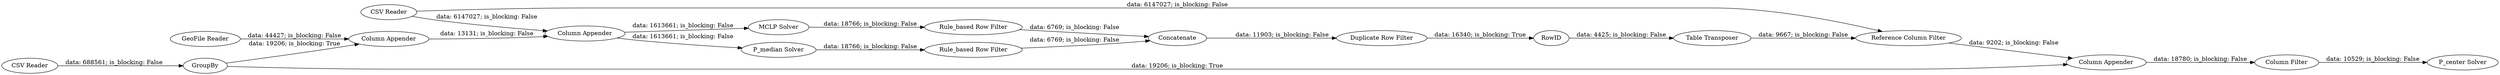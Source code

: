 digraph {
	"-8264983267721892447_3" [label="CSV Reader"]
	"-8264983267721892447_8" [label="Rule_based Row Filter"]
	"-8264983267721892447_16" [label="Column Filter"]
	"-8264983267721892447_21" [label="MCLP Solver"]
	"-8264983267721892447_12" [label=RowID]
	"-8264983267721892447_1" [label="GeoFile Reader"]
	"-8264983267721892447_9" [label="Rule_based Row Filter"]
	"-8264983267721892447_13" [label="Table Transposer"]
	"-8264983267721892447_4" [label=GroupBy]
	"-8264983267721892447_5" [label="Column Appender"]
	"-8264983267721892447_14" [label="Reference Column Filter"]
	"-8264983267721892447_2" [label="CSV Reader"]
	"-8264983267721892447_15" [label="Column Appender"]
	"-8264983267721892447_11" [label="Duplicate Row Filter"]
	"-8264983267721892447_20" [label="Column Appender"]
	"-8264983267721892447_10" [label=Concatenate]
	"-8264983267721892447_17" [label="P_center Solver"]
	"-8264983267721892447_18" [label="P_median Solver"]
	"-8264983267721892447_12" -> "-8264983267721892447_13" [label="data: 4425; is_blocking: False"]
	"-8264983267721892447_14" -> "-8264983267721892447_15" [label="data: 9202; is_blocking: False"]
	"-8264983267721892447_3" -> "-8264983267721892447_20" [label="data: 6147027; is_blocking: False"]
	"-8264983267721892447_18" -> "-8264983267721892447_8" [label="data: 18766; is_blocking: False"]
	"-8264983267721892447_1" -> "-8264983267721892447_5" [label="data: 44427; is_blocking: False"]
	"-8264983267721892447_20" -> "-8264983267721892447_21" [label="data: 1613661; is_blocking: False"]
	"-8264983267721892447_2" -> "-8264983267721892447_4" [label="data: 688561; is_blocking: False"]
	"-8264983267721892447_4" -> "-8264983267721892447_15" [label="data: 19206; is_blocking: True"]
	"-8264983267721892447_4" -> "-8264983267721892447_5" [label="data: 19206; is_blocking: True"]
	"-8264983267721892447_21" -> "-8264983267721892447_9" [label="data: 18766; is_blocking: False"]
	"-8264983267721892447_10" -> "-8264983267721892447_11" [label="data: 11903; is_blocking: False"]
	"-8264983267721892447_11" -> "-8264983267721892447_12" [label="data: 16340; is_blocking: True"]
	"-8264983267721892447_8" -> "-8264983267721892447_10" [label="data: 6769; is_blocking: False"]
	"-8264983267721892447_13" -> "-8264983267721892447_14" [label="data: 9667; is_blocking: False"]
	"-8264983267721892447_9" -> "-8264983267721892447_10" [label="data: 6769; is_blocking: False"]
	"-8264983267721892447_15" -> "-8264983267721892447_16" [label="data: 18780; is_blocking: False"]
	"-8264983267721892447_20" -> "-8264983267721892447_18" [label="data: 1613661; is_blocking: False"]
	"-8264983267721892447_3" -> "-8264983267721892447_14" [label="data: 6147027; is_blocking: False"]
	"-8264983267721892447_16" -> "-8264983267721892447_17" [label="data: 10529; is_blocking: False"]
	"-8264983267721892447_5" -> "-8264983267721892447_20" [label="data: 13131; is_blocking: False"]
	rankdir=LR
}
